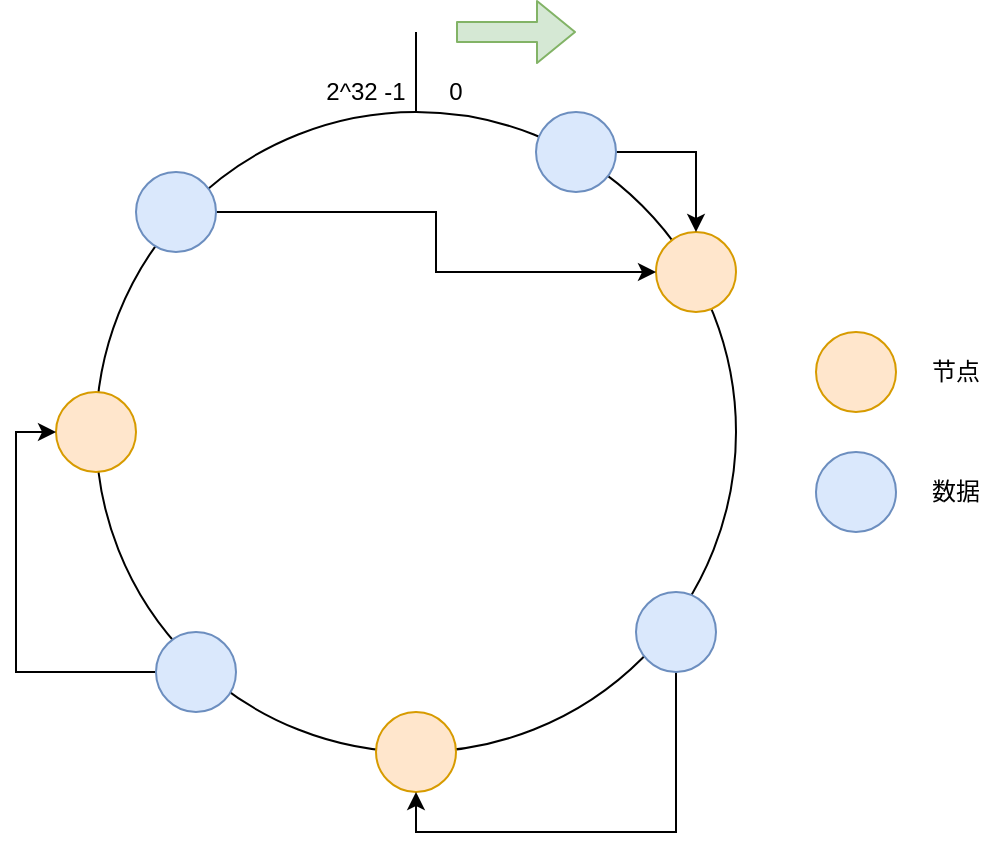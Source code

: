 <mxfile version="11.3.0" type="device" pages="1"><diagram id="9a8qSM8kspU8oBsgKOhD" name="第 1 页"><mxGraphModel dx="1363" dy="811" grid="1" gridSize="10" guides="1" tooltips="1" connect="1" arrows="1" fold="1" page="1" pageScale="1" pageWidth="827" pageHeight="1169" math="0" shadow="0"><root><mxCell id="0"/><mxCell id="1" parent="0"/><mxCell id="VfKrCqvOqtCVhHEEm20a-1" value="" style="ellipse;whiteSpace=wrap;html=1;aspect=fixed;" vertex="1" parent="1"><mxGeometry x="120" y="120" width="320" height="320" as="geometry"/></mxCell><mxCell id="VfKrCqvOqtCVhHEEm20a-2" value="0" style="text;html=1;strokeColor=none;fillColor=none;align=center;verticalAlign=middle;whiteSpace=wrap;rounded=0;" vertex="1" parent="1"><mxGeometry x="280" y="100" width="40" height="20" as="geometry"/></mxCell><mxCell id="VfKrCqvOqtCVhHEEm20a-3" value="2^32 -1" style="text;html=1;strokeColor=none;fillColor=none;align=center;verticalAlign=middle;whiteSpace=wrap;rounded=0;" vertex="1" parent="1"><mxGeometry x="230" y="100" width="50" height="20" as="geometry"/></mxCell><mxCell id="VfKrCqvOqtCVhHEEm20a-4" value="" style="endArrow=none;html=1;" edge="1" parent="1" source="VfKrCqvOqtCVhHEEm20a-1"><mxGeometry width="50" height="50" relative="1" as="geometry"><mxPoint x="340" y="70" as="sourcePoint"/><mxPoint x="280" y="80" as="targetPoint"/></mxGeometry></mxCell><mxCell id="VfKrCqvOqtCVhHEEm20a-5" value="" style="ellipse;whiteSpace=wrap;html=1;aspect=fixed;fillColor=#ffe6cc;strokeColor=#d79b00;" vertex="1" parent="1"><mxGeometry x="400" y="180" width="40" height="40" as="geometry"/></mxCell><mxCell id="VfKrCqvOqtCVhHEEm20a-6" value="" style="ellipse;whiteSpace=wrap;html=1;aspect=fixed;fillColor=#ffe6cc;strokeColor=#d79b00;" vertex="1" parent="1"><mxGeometry x="260" y="420" width="40" height="40" as="geometry"/></mxCell><mxCell id="VfKrCqvOqtCVhHEEm20a-7" value="" style="ellipse;whiteSpace=wrap;html=1;aspect=fixed;fillColor=#ffe6cc;strokeColor=#d79b00;" vertex="1" parent="1"><mxGeometry x="100" y="260" width="40" height="40" as="geometry"/></mxCell><mxCell id="VfKrCqvOqtCVhHEEm20a-18" style="edgeStyle=orthogonalEdgeStyle;rounded=0;orthogonalLoop=1;jettySize=auto;html=1;exitX=1;exitY=0.5;exitDx=0;exitDy=0;entryX=0.5;entryY=0;entryDx=0;entryDy=0;" edge="1" parent="1" source="VfKrCqvOqtCVhHEEm20a-8" target="VfKrCqvOqtCVhHEEm20a-5"><mxGeometry relative="1" as="geometry"/></mxCell><mxCell id="VfKrCqvOqtCVhHEEm20a-8" value="" style="ellipse;whiteSpace=wrap;html=1;aspect=fixed;fillColor=#dae8fc;strokeColor=#6c8ebf;" vertex="1" parent="1"><mxGeometry x="340" y="120" width="40" height="40" as="geometry"/></mxCell><mxCell id="VfKrCqvOqtCVhHEEm20a-19" style="edgeStyle=orthogonalEdgeStyle;rounded=0;orthogonalLoop=1;jettySize=auto;html=1;exitX=1;exitY=0.5;exitDx=0;exitDy=0;entryX=0;entryY=0.5;entryDx=0;entryDy=0;" edge="1" parent="1" source="VfKrCqvOqtCVhHEEm20a-9" target="VfKrCqvOqtCVhHEEm20a-5"><mxGeometry relative="1" as="geometry"/></mxCell><mxCell id="VfKrCqvOqtCVhHEEm20a-9" value="" style="ellipse;whiteSpace=wrap;html=1;aspect=fixed;fillColor=#dae8fc;strokeColor=#6c8ebf;" vertex="1" parent="1"><mxGeometry x="140" y="150" width="40" height="40" as="geometry"/></mxCell><mxCell id="VfKrCqvOqtCVhHEEm20a-21" style="edgeStyle=orthogonalEdgeStyle;rounded=0;orthogonalLoop=1;jettySize=auto;html=1;exitX=0;exitY=0.5;exitDx=0;exitDy=0;entryX=0;entryY=0.5;entryDx=0;entryDy=0;" edge="1" parent="1" source="VfKrCqvOqtCVhHEEm20a-10" target="VfKrCqvOqtCVhHEEm20a-7"><mxGeometry relative="1" as="geometry"/></mxCell><mxCell id="VfKrCqvOqtCVhHEEm20a-10" value="" style="ellipse;whiteSpace=wrap;html=1;aspect=fixed;fillColor=#dae8fc;strokeColor=#6c8ebf;" vertex="1" parent="1"><mxGeometry x="150" y="380" width="40" height="40" as="geometry"/></mxCell><mxCell id="VfKrCqvOqtCVhHEEm20a-20" style="edgeStyle=orthogonalEdgeStyle;rounded=0;orthogonalLoop=1;jettySize=auto;html=1;exitX=0.5;exitY=1;exitDx=0;exitDy=0;entryX=0.5;entryY=1;entryDx=0;entryDy=0;" edge="1" parent="1" source="VfKrCqvOqtCVhHEEm20a-11" target="VfKrCqvOqtCVhHEEm20a-6"><mxGeometry relative="1" as="geometry"/></mxCell><mxCell id="VfKrCqvOqtCVhHEEm20a-11" value="" style="ellipse;whiteSpace=wrap;html=1;aspect=fixed;fillColor=#dae8fc;strokeColor=#6c8ebf;" vertex="1" parent="1"><mxGeometry x="390" y="360" width="40" height="40" as="geometry"/></mxCell><mxCell id="VfKrCqvOqtCVhHEEm20a-12" value="" style="ellipse;whiteSpace=wrap;html=1;aspect=fixed;fillColor=#ffe6cc;strokeColor=#d79b00;" vertex="1" parent="1"><mxGeometry x="480" y="230" width="40" height="40" as="geometry"/></mxCell><mxCell id="VfKrCqvOqtCVhHEEm20a-13" value="" style="ellipse;whiteSpace=wrap;html=1;aspect=fixed;direction=south;fillColor=#dae8fc;strokeColor=#6c8ebf;" vertex="1" parent="1"><mxGeometry x="480" y="290" width="40" height="40" as="geometry"/></mxCell><mxCell id="VfKrCqvOqtCVhHEEm20a-14" value="节点" style="text;html=1;strokeColor=none;fillColor=none;align=center;verticalAlign=middle;whiteSpace=wrap;rounded=0;" vertex="1" parent="1"><mxGeometry x="530" y="240" width="40" height="20" as="geometry"/></mxCell><mxCell id="VfKrCqvOqtCVhHEEm20a-15" value="数据" style="text;html=1;strokeColor=none;fillColor=none;align=center;verticalAlign=middle;whiteSpace=wrap;rounded=0;" vertex="1" parent="1"><mxGeometry x="530" y="300" width="40" height="20" as="geometry"/></mxCell><mxCell id="VfKrCqvOqtCVhHEEm20a-22" value="" style="shape=flexArrow;endArrow=classic;html=1;fillColor=#d5e8d4;strokeColor=#82b366;" edge="1" parent="1"><mxGeometry width="50" height="50" relative="1" as="geometry"><mxPoint x="300" y="80" as="sourcePoint"/><mxPoint x="360" y="80" as="targetPoint"/></mxGeometry></mxCell></root></mxGraphModel></diagram></mxfile>